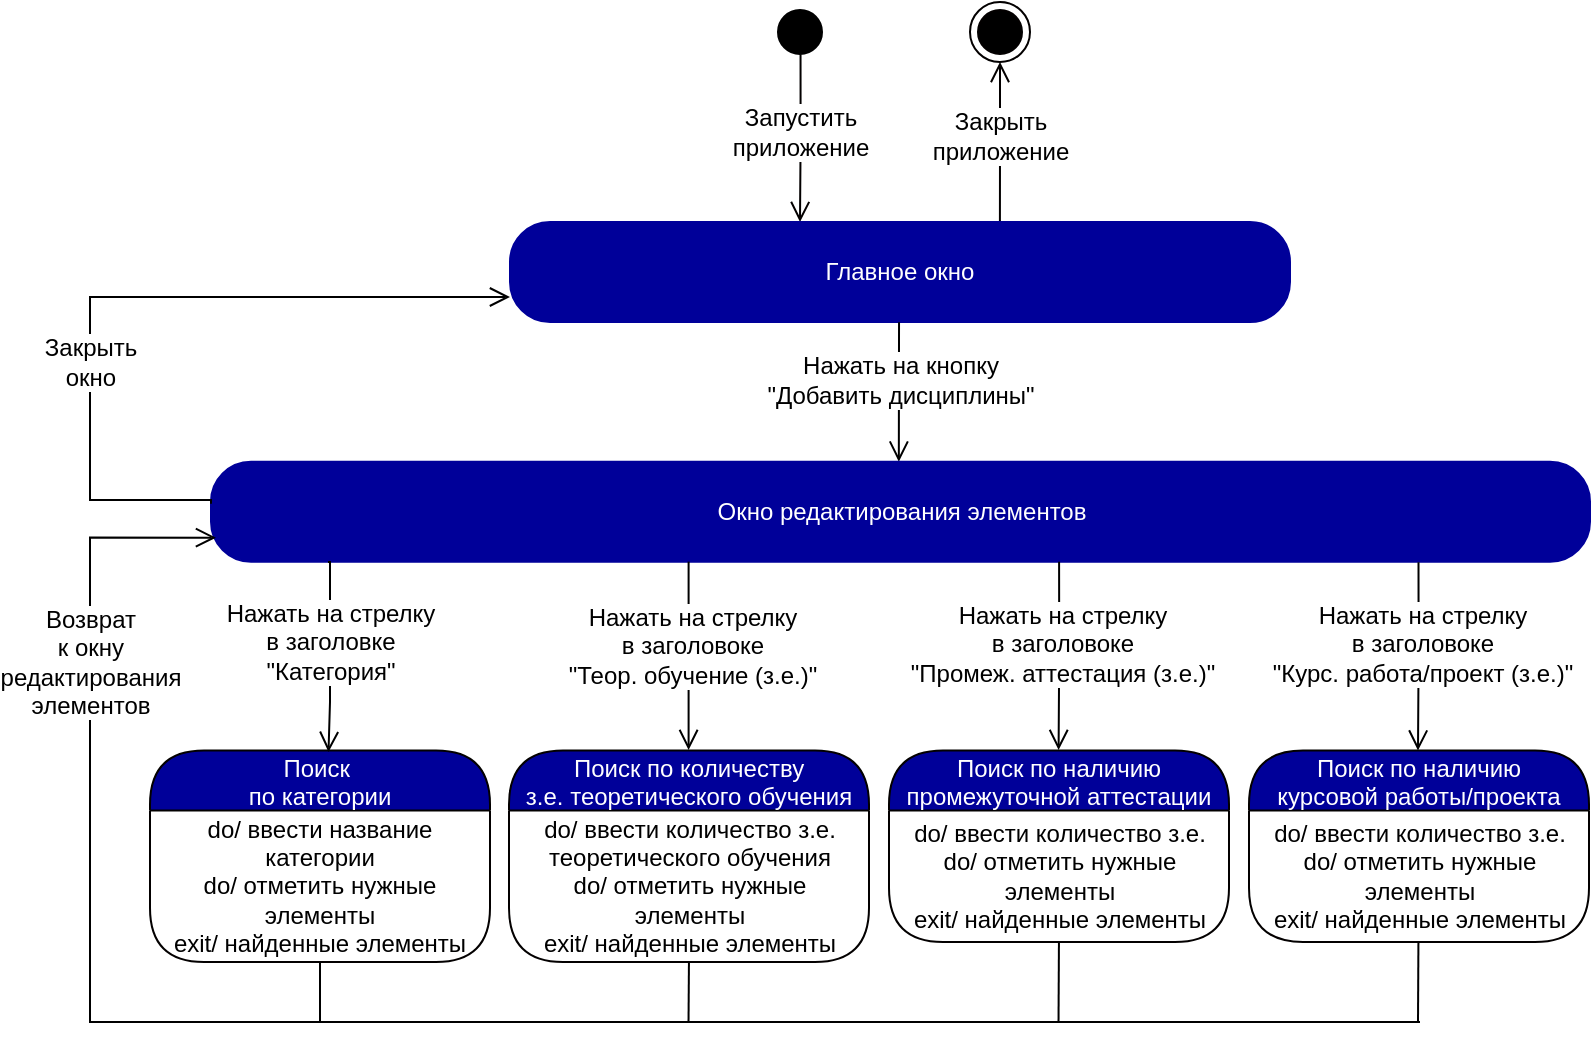 <mxfile version="16.5.1" type="device"><diagram id="etlDYVYETBeBH645nl2H" name="Page-1"><mxGraphModel dx="1888" dy="660" grid="1" gridSize="10" guides="1" tooltips="1" connect="1" arrows="1" fold="1" page="1" pageScale="1" pageWidth="850" pageHeight="1100" math="0" shadow="0"><root><mxCell id="0"/><mxCell id="1" parent="0"/><mxCell id="0h69-EZJEhHe7qRXsyRm-1" value="" style="ellipse;html=1;shape=startState;fillColor=#000000;strokeColor=#000000;fontColor=#000099;" parent="1" vertex="1"><mxGeometry x="-460" y="340" width="30" height="30" as="geometry"/></mxCell><mxCell id="0h69-EZJEhHe7qRXsyRm-2" value="&lt;font style=&quot;font-size: 12px&quot;&gt;Запустить &lt;br&gt;приложение&lt;/font&gt;" style="edgeStyle=orthogonalEdgeStyle;html=1;verticalAlign=bottom;endArrow=open;endSize=8;strokeColor=#030000;rounded=0;exitX=0.509;exitY=0.876;exitDx=0;exitDy=0;exitPerimeter=0;spacingBottom=-14;fontSize=10;" parent="1" source="0h69-EZJEhHe7qRXsyRm-1" edge="1"><mxGeometry relative="1" as="geometry"><mxPoint x="-445" y="450" as="targetPoint"/><mxPoint x="-475" y="410" as="sourcePoint"/></mxGeometry></mxCell><mxCell id="0h69-EZJEhHe7qRXsyRm-3" value="&lt;font style=&quot;font-size: 12px&quot;&gt;Закрыть&lt;br&gt;приложение&lt;/font&gt;" style="edgeStyle=orthogonalEdgeStyle;html=1;verticalAlign=bottom;endArrow=open;endSize=8;strokeColor=#030000;rounded=0;spacingBottom=-14;fontSize=10;entryX=0.5;entryY=1;entryDx=0;entryDy=0;exitX=0.781;exitY=0;exitDx=0;exitDy=0;exitPerimeter=0;" parent="1" target="0h69-EZJEhHe7qRXsyRm-4" edge="1"><mxGeometry relative="1" as="geometry"><mxPoint x="-250" y="420" as="targetPoint"/><mxPoint x="-345.04" y="450" as="sourcePoint"/><Array as="points"><mxPoint x="-345" y="410"/><mxPoint x="-345" y="410"/></Array></mxGeometry></mxCell><mxCell id="0h69-EZJEhHe7qRXsyRm-4" value="" style="ellipse;html=1;shape=endState;fillColor=#000000;strokeColor=#030000;" parent="1" vertex="1"><mxGeometry x="-360" y="340" width="30" height="30" as="geometry"/></mxCell><mxCell id="0h69-EZJEhHe7qRXsyRm-5" value="Главное окно" style="rounded=1;whiteSpace=wrap;html=1;arcSize=40;fontColor=#FFFFFF;fillColor=#000099;strokeColor=#000099;" parent="1" vertex="1"><mxGeometry x="-590" y="450" width="390" height="50" as="geometry"/></mxCell><mxCell id="0h69-EZJEhHe7qRXsyRm-6" value="" style="edgeStyle=orthogonalEdgeStyle;html=1;verticalAlign=bottom;endArrow=open;endSize=8;strokeColor=#000000;rounded=0;fontSize=10;exitX=0.097;exitY=1.006;exitDx=0;exitDy=0;exitPerimeter=0;entryX=0.154;entryY=0;entryDx=0;entryDy=0;entryPerimeter=0;" parent="1" edge="1"><mxGeometry relative="1" as="geometry"><mxPoint x="-395.587" y="569.82" as="targetPoint"/><mxPoint x="-395.48" y="500.12" as="sourcePoint"/><Array as="points"><mxPoint x="-395.65" y="509.82"/></Array></mxGeometry></mxCell><mxCell id="0h69-EZJEhHe7qRXsyRm-7" value="Нажать на кнопку&lt;br&gt;&quot;Добавить дисциплины&quot;" style="edgeLabel;html=1;align=center;verticalAlign=middle;resizable=0;points=[];fontSize=12;" parent="0h69-EZJEhHe7qRXsyRm-6" vertex="1" connectable="0"><mxGeometry x="-0.252" y="2" relative="1" as="geometry"><mxPoint x="-2" y="3" as="offset"/></mxGeometry></mxCell><mxCell id="0h69-EZJEhHe7qRXsyRm-8" value="Поиск &#10;по категории" style="swimlane;fontStyle=0;align=center;verticalAlign=middle;childLayout=stackLayout;horizontal=1;startSize=30;horizontalStack=0;resizeParent=0;resizeLast=1;container=0;fontColor=#FFFFFF;collapsible=0;rounded=1;arcSize=30;strokeColor=#030000;fillColor=#000099;swimlaneFillColor=#FFFFFF;dropTarget=0;fontSize=12;" parent="1" vertex="1"><mxGeometry x="-770" y="714.27" width="170" height="105.73" as="geometry"/></mxCell><mxCell id="0h69-EZJEhHe7qRXsyRm-9" value="do/ ввести название категории&lt;br&gt;do/ отметить нужные элементы&lt;br&gt;exit/ найденные элементы" style="text;html=1;strokeColor=none;fillColor=none;align=center;verticalAlign=middle;spacingLeft=4;spacingRight=4;whiteSpace=wrap;overflow=hidden;rotatable=0;fontColor=#000000;fontSize=12;" parent="0h69-EZJEhHe7qRXsyRm-8" vertex="1"><mxGeometry y="30" width="170" height="75.73" as="geometry"/></mxCell><mxCell id="0h69-EZJEhHe7qRXsyRm-10" value="Окно редактирования элементов" style="rounded=1;whiteSpace=wrap;html=1;arcSize=40;fontColor=#FFFFFF;fillColor=#000099;strokeColor=#000099;" parent="1" vertex="1"><mxGeometry x="-739.5" y="569.82" width="689.5" height="50" as="geometry"/></mxCell><mxCell id="0h69-EZJEhHe7qRXsyRm-11" value="" style="edgeStyle=orthogonalEdgeStyle;html=1;verticalAlign=bottom;endArrow=open;endSize=8;strokeColor=#000000;rounded=0;fontSize=10;entryX=0.525;entryY=0.007;entryDx=0;entryDy=0;entryPerimeter=0;" parent="1" target="0h69-EZJEhHe7qRXsyRm-8" edge="1"><mxGeometry relative="1" as="geometry"><mxPoint x="-654" y="690" as="targetPoint"/><mxPoint x="-681" y="620" as="sourcePoint"/><Array as="points"><mxPoint x="-680" y="620"/><mxPoint x="-680" y="690"/><mxPoint x="-681" y="690"/></Array></mxGeometry></mxCell><mxCell id="0h69-EZJEhHe7qRXsyRm-12" value="Нажать на стрелку &lt;br&gt;в заголовке&lt;br&gt;&quot;Категория&quot;" style="edgeLabel;html=1;align=center;verticalAlign=middle;resizable=0;points=[];fontSize=12;" parent="0h69-EZJEhHe7qRXsyRm-11" vertex="1" connectable="0"><mxGeometry x="-0.252" y="2" relative="1" as="geometry"><mxPoint x="-2" y="5" as="offset"/></mxGeometry></mxCell><mxCell id="0h69-EZJEhHe7qRXsyRm-13" value="" style="edgeStyle=orthogonalEdgeStyle;html=1;verticalAlign=bottom;endArrow=open;endSize=8;strokeColor=#000000;rounded=0;fontSize=10;exitX=0.5;exitY=1;exitDx=0;exitDy=0;" parent="1" source="0h69-EZJEhHe7qRXsyRm-9" edge="1"><mxGeometry relative="1" as="geometry"><mxPoint x="-737" y="607.82" as="targetPoint"/><mxPoint x="-653" y="830" as="sourcePoint"/><Array as="points"><mxPoint x="-685" y="850"/><mxPoint x="-800" y="850"/><mxPoint x="-800" y="608"/></Array></mxGeometry></mxCell><mxCell id="0h69-EZJEhHe7qRXsyRm-14" value="Возврат &lt;br&gt;к окну&lt;br&gt;редактирования&lt;br&gt;элементов" style="edgeLabel;html=1;align=center;verticalAlign=middle;resizable=0;points=[];fontSize=12;" parent="0h69-EZJEhHe7qRXsyRm-13" vertex="1" connectable="0"><mxGeometry x="-0.252" y="2" relative="1" as="geometry"><mxPoint x="2" y="-157" as="offset"/></mxGeometry></mxCell><mxCell id="0h69-EZJEhHe7qRXsyRm-15" value="" style="edgeStyle=orthogonalEdgeStyle;html=1;verticalAlign=bottom;endArrow=open;endSize=8;strokeColor=#000000;rounded=0;fontSize=10;exitX=0;exitY=0.42;exitDx=0;exitDy=0;exitPerimeter=0;entryX=0;entryY=0.75;entryDx=0;entryDy=0;" parent="1" source="0h69-EZJEhHe7qRXsyRm-10" target="0h69-EZJEhHe7qRXsyRm-5" edge="1"><mxGeometry relative="1" as="geometry"><mxPoint x="-720" y="488" as="targetPoint"/><mxPoint x="-745.767" y="589.35" as="sourcePoint"/><Array as="points"><mxPoint x="-739" y="589"/><mxPoint x="-800" y="589"/><mxPoint x="-800" y="488"/></Array></mxGeometry></mxCell><mxCell id="0h69-EZJEhHe7qRXsyRm-16" value="Закрыть &lt;br&gt;окно" style="edgeLabel;html=1;align=center;verticalAlign=middle;resizable=0;points=[];fontSize=12;" parent="0h69-EZJEhHe7qRXsyRm-15" vertex="1" connectable="0"><mxGeometry x="-0.363" y="-2" relative="1" as="geometry"><mxPoint x="-2" y="-13" as="offset"/></mxGeometry></mxCell><mxCell id="0h69-EZJEhHe7qRXsyRm-17" value="" style="edgeStyle=orthogonalEdgeStyle;html=1;verticalAlign=bottom;endArrow=open;endSize=8;strokeColor=#000000;rounded=0;fontSize=10;" parent="1" edge="1"><mxGeometry relative="1" as="geometry"><mxPoint x="-500.45" y="714.0" as="targetPoint"/><mxPoint x="-500.7" y="619.82" as="sourcePoint"/><Array as="points"><mxPoint x="-500.63" y="713.82"/></Array></mxGeometry></mxCell><mxCell id="0h69-EZJEhHe7qRXsyRm-18" value="Нажать на стрелку &lt;br&gt;в заголовоке&lt;br&gt;&quot;&lt;span style=&quot;font-family: &amp;#34;helvetica&amp;#34;&quot;&gt;Теор. обучение (з.е.)&quot;&lt;/span&gt;" style="edgeLabel;html=1;align=center;verticalAlign=middle;resizable=0;points=[];fontSize=12;" parent="0h69-EZJEhHe7qRXsyRm-17" vertex="1" connectable="0"><mxGeometry x="-0.252" y="2" relative="1" as="geometry"><mxPoint x="-1" y="6" as="offset"/></mxGeometry></mxCell><mxCell id="0h69-EZJEhHe7qRXsyRm-19" value="" style="endArrow=none;html=1;rounded=0;" parent="1" edge="1"><mxGeometry width="50" height="50" relative="1" as="geometry"><mxPoint x="-718.75" y="850" as="sourcePoint"/><mxPoint x="-135" y="850" as="targetPoint"/></mxGeometry></mxCell><mxCell id="0h69-EZJEhHe7qRXsyRm-20" value="" style="edgeStyle=orthogonalEdgeStyle;html=1;verticalAlign=bottom;endArrow=open;endSize=8;strokeColor=#000000;rounded=0;fontSize=10;" parent="1" edge="1"><mxGeometry relative="1" as="geometry"><mxPoint x="-315.7" y="714" as="targetPoint"/><mxPoint x="-315.45" y="619.82" as="sourcePoint"/><Array as="points"><mxPoint x="-315.45" y="666.82"/><mxPoint x="-315.45" y="666.82"/></Array></mxGeometry></mxCell><mxCell id="0h69-EZJEhHe7qRXsyRm-21" value="Нажать на стрелку &lt;br&gt;в заголовоке&lt;br&gt;&quot;Промеж. аттестация (з.е.)&quot;" style="edgeLabel;html=1;align=center;verticalAlign=middle;resizable=0;points=[];fontSize=12;" parent="0h69-EZJEhHe7qRXsyRm-20" vertex="1" connectable="0"><mxGeometry x="-0.252" y="2" relative="1" as="geometry"><mxPoint x="-1" y="6" as="offset"/></mxGeometry></mxCell><mxCell id="0h69-EZJEhHe7qRXsyRm-22" value="Поиск по количеству&#10;з.е. теоретического обучения" style="swimlane;fontStyle=0;align=center;verticalAlign=middle;childLayout=stackLayout;horizontal=1;startSize=30;horizontalStack=0;resizeParent=0;resizeLast=1;container=0;fontColor=#FFFFFF;collapsible=0;rounded=1;arcSize=30;strokeColor=#030000;fillColor=#000099;swimlaneFillColor=#FFFFFF;dropTarget=0;fontSize=12;" parent="1" vertex="1"><mxGeometry x="-590.5" y="714.27" width="180" height="105.73" as="geometry"/></mxCell><mxCell id="0h69-EZJEhHe7qRXsyRm-23" value="do/ ввести количество з.е. теоретического обучения&lt;br&gt;do/ отметить нужные элементы&lt;br&gt;exit/ найденные элементы" style="text;html=1;strokeColor=none;fillColor=none;align=center;verticalAlign=middle;spacingLeft=4;spacingRight=4;whiteSpace=wrap;overflow=hidden;rotatable=0;fontColor=#000000;fontSize=12;" parent="0h69-EZJEhHe7qRXsyRm-22" vertex="1"><mxGeometry y="30" width="180" height="75.73" as="geometry"/></mxCell><mxCell id="0h69-EZJEhHe7qRXsyRm-24" value="Поиск по наличию&#10;промежуточной аттестации" style="swimlane;fontStyle=0;align=center;verticalAlign=middle;childLayout=stackLayout;horizontal=1;startSize=30;horizontalStack=0;resizeParent=0;resizeLast=1;container=0;fontColor=#FFFFFF;collapsible=0;rounded=1;arcSize=30;strokeColor=#030000;fillColor=#000099;swimlaneFillColor=#FFFFFF;dropTarget=0;fontSize=12;" parent="1" vertex="1"><mxGeometry x="-400.5" y="714.27" width="170" height="95.73" as="geometry"/></mxCell><mxCell id="0h69-EZJEhHe7qRXsyRm-25" value="do/ ввести количество з.е.&lt;br&gt;do/ отметить нужные элементы&lt;br&gt;exit/ найденные элементы" style="text;html=1;strokeColor=none;fillColor=none;align=center;verticalAlign=middle;spacingLeft=4;spacingRight=4;whiteSpace=wrap;overflow=hidden;rotatable=0;fontColor=#000000;fontSize=12;" parent="0h69-EZJEhHe7qRXsyRm-24" vertex="1"><mxGeometry y="30" width="170" height="65.73" as="geometry"/></mxCell><mxCell id="0h69-EZJEhHe7qRXsyRm-30" value="Поиск по наличию&#10;курсовой работы/проекта" style="swimlane;fontStyle=0;align=center;verticalAlign=middle;childLayout=stackLayout;horizontal=1;startSize=30;horizontalStack=0;resizeParent=0;resizeLast=1;container=0;fontColor=#FFFFFF;collapsible=0;rounded=1;arcSize=30;strokeColor=#030000;fillColor=#000099;swimlaneFillColor=#FFFFFF;dropTarget=0;fontSize=12;" parent="1" vertex="1"><mxGeometry x="-220.5" y="714.27" width="170" height="95.73" as="geometry"/></mxCell><mxCell id="0h69-EZJEhHe7qRXsyRm-31" value="do/ ввести количество з.е.&lt;br&gt;do/ отметить нужные элементы&lt;br&gt;exit/ найденные элементы" style="text;html=1;strokeColor=none;fillColor=none;align=center;verticalAlign=middle;spacingLeft=4;spacingRight=4;whiteSpace=wrap;overflow=hidden;rotatable=0;fontColor=#000000;fontSize=12;" parent="0h69-EZJEhHe7qRXsyRm-30" vertex="1"><mxGeometry y="30" width="170" height="65.73" as="geometry"/></mxCell><mxCell id="0h69-EZJEhHe7qRXsyRm-34" value="do/ ввести количество з.е.&lt;br&gt;do/ отметить нужные элементы&lt;br&gt;exit/ найденные элементы" style="text;html=1;strokeColor=none;fillColor=none;align=center;verticalAlign=middle;spacingLeft=4;spacingRight=4;whiteSpace=wrap;overflow=hidden;rotatable=0;fontColor=#000000;fontSize=12;" parent="0h69-EZJEhHe7qRXsyRm-30" vertex="1"><mxGeometry y="95.73" width="170" as="geometry"/></mxCell><mxCell id="0h69-EZJEhHe7qRXsyRm-32" value="" style="edgeStyle=orthogonalEdgeStyle;html=1;verticalAlign=bottom;endArrow=open;endSize=8;strokeColor=#000000;rounded=0;fontSize=10;" parent="1" edge="1"><mxGeometry relative="1" as="geometry"><mxPoint x="-136.0" y="714.27" as="targetPoint"/><mxPoint x="-135.75" y="620.09" as="sourcePoint"/><Array as="points"><mxPoint x="-135.75" y="667.09"/><mxPoint x="-135.75" y="667.09"/></Array></mxGeometry></mxCell><mxCell id="0h69-EZJEhHe7qRXsyRm-33" value="Нажать на стрелку &lt;br&gt;в заголовоке&lt;br&gt;&quot;Курс. работа/проект (з.е.)&quot;" style="edgeLabel;html=1;align=center;verticalAlign=middle;resizable=0;points=[];fontSize=12;" parent="0h69-EZJEhHe7qRXsyRm-32" vertex="1" connectable="0"><mxGeometry x="-0.252" y="2" relative="1" as="geometry"><mxPoint x="-1" y="6" as="offset"/></mxGeometry></mxCell><mxCell id="0h69-EZJEhHe7qRXsyRm-35" value="" style="endArrow=none;html=1;rounded=0;entryX=0.5;entryY=1;entryDx=0;entryDy=0;" parent="1" edge="1"><mxGeometry width="50" height="50" relative="1" as="geometry"><mxPoint x="-136" y="850" as="sourcePoint"/><mxPoint x="-135.79" y="810" as="targetPoint"/></mxGeometry></mxCell><mxCell id="0h69-EZJEhHe7qRXsyRm-36" value="" style="endArrow=none;html=1;rounded=0;entryX=0.5;entryY=1;entryDx=0;entryDy=0;" parent="1" edge="1"><mxGeometry width="50" height="50" relative="1" as="geometry"><mxPoint x="-315.74" y="850" as="sourcePoint"/><mxPoint x="-315.53" y="810" as="targetPoint"/></mxGeometry></mxCell><mxCell id="0h69-EZJEhHe7qRXsyRm-37" value="" style="endArrow=none;html=1;rounded=0;entryX=0.5;entryY=1;entryDx=0;entryDy=0;" parent="1" edge="1"><mxGeometry width="50" height="50" relative="1" as="geometry"><mxPoint x="-500.74" y="850" as="sourcePoint"/><mxPoint x="-500.53" y="820" as="targetPoint"/></mxGeometry></mxCell></root></mxGraphModel></diagram></mxfile>
